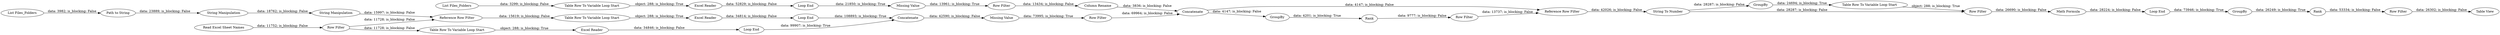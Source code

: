 digraph {
	"-8210018047608467414_7" [label="Table Row To Variable Loop Start"]
	"-8210018047608467414_62" [label=GroupBy]
	"-8210018047608467414_63" [label="Table Row To Variable Loop Start"]
	"-8210018047608467414_52" [label="Table Row To Variable Loop Start"]
	"-8210018047608467414_26" [label="Loop End"]
	"-8210018047608467414_17" [label="Table Row To Variable Loop Start"]
	"-8210018047608467414_56" [label=Concatenate]
	"-8210018047608467414_64" [label="Row Filter"]
	"-2822977843498072714_34" [label="Row Filter"]
	"-8210018047608467414_10" [label="Excel Reader"]
	"-8210018047608467414_59" [label="Row Filter"]
	"-8210018047608467414_61" [label="Reference Row Filter"]
	"-8210018047608467414_51" [label="Loop End"]
	"-3939572109016211736_34" [label="Row Filter"]
	"-3939572109016211736_32" [label="Missing Value"]
	"1114994997277305509_25" [label="String Manipulation"]
	"-8210018047608467414_28" [label="Reference Row Filter"]
	"-8210018047608467414_20" [label="Path to String"]
	"1114994997277305509_24" [label="String Manipulation"]
	"-8210018047608467414_68" [label=GroupBy]
	"-8210018047608467414_57" [label=GroupBy]
	"-8210018047608467414_58" [label=Rank]
	"-8210018047608467414_6" [label="Row Filter"]
	"-8210018047608467414_18" [label="Excel Reader"]
	"-8210018047608467414_11" [label="Loop End"]
	"-8210018047608467414_53" [label="Excel Reader"]
	"-2822977843498072714_32" [label="Missing Value"]
	"-8210018047608467414_55" [label="Column Rename"]
	"-8210018047608467414_69" [label="Row Filter"]
	"-8210018047608467414_70" [label="Table View"]
	"-8210018047608467414_5" [label="Read Excel Sheet Names"]
	"-8210018047608467414_4" [label="List Files_Folders"]
	"-8210018047608467414_66" [label="Loop End"]
	"-8210018047608467414_67" [label=Rank]
	"-8210018047608467414_19" [label="List Files_Folders"]
	"-8210018047608467414_31" [label=Concatenate]
	"-8210018047608467414_65" [label="Math Formula"]
	"-8210018047608467414_60" [label="String To Number"]
	"-8210018047608467414_7" -> "-8210018047608467414_10" [label="object: 288; is_blocking: True"]
	"-2822977843498072714_34" -> "-8210018047608467414_56" [label="data: 69964; is_blocking: False"]
	"-8210018047608467414_19" -> "-8210018047608467414_20" [label="data: 3982; is_blocking: False"]
	"-8210018047608467414_53" -> "-8210018047608467414_51" [label="data: 52829; is_blocking: False"]
	"-8210018047608467414_55" -> "-8210018047608467414_56" [label="data: 3836; is_blocking: False"]
	"-8210018047608467414_68" -> "-8210018047608467414_67" [label="data: 26249; is_blocking: True"]
	"-8210018047608467414_56" -> "-8210018047608467414_57" [label="data: 4147; is_blocking: False"]
	"-8210018047608467414_69" -> "-8210018047608467414_70" [label="data: 26302; is_blocking: False"]
	"-8210018047608467414_4" -> "-8210018047608467414_52" [label="data: 3299; is_blocking: False"]
	"-8210018047608467414_52" -> "-8210018047608467414_53" [label="object: 288; is_blocking: True"]
	"-8210018047608467414_60" -> "-8210018047608467414_64" [label="data: 28287; is_blocking: False"]
	"-8210018047608467414_66" -> "-8210018047608467414_68" [label="data: 73946; is_blocking: True"]
	"-8210018047608467414_26" -> "-8210018047608467414_31" [label="data: 108893; is_blocking: True"]
	"-8210018047608467414_67" -> "-8210018047608467414_69" [label="data: 53334; is_blocking: False"]
	"-8210018047608467414_28" -> "-8210018047608467414_17" [label="data: 15619; is_blocking: False"]
	"-8210018047608467414_57" -> "-8210018047608467414_58" [label="data: 4201; is_blocking: True"]
	"-8210018047608467414_63" -> "-8210018047608467414_64" [label="object: 288; is_blocking: True"]
	"-8210018047608467414_6" -> "-8210018047608467414_28" [label="data: 11728; is_blocking: False"]
	"-8210018047608467414_51" -> "-3939572109016211736_32" [label="data: 21850; is_blocking: True"]
	"-8210018047608467414_17" -> "-8210018047608467414_18" [label="object: 288; is_blocking: True"]
	"1114994997277305509_24" -> "1114994997277305509_25" [label="data: 18762; is_blocking: False"]
	"-8210018047608467414_6" -> "-8210018047608467414_7" [label="data: 11728; is_blocking: False"]
	"-8210018047608467414_5" -> "-8210018047608467414_6" [label="data: 11752; is_blocking: False"]
	"-8210018047608467414_10" -> "-8210018047608467414_11" [label="data: 34846; is_blocking: False"]
	"-8210018047608467414_11" -> "-8210018047608467414_31" [label="data: 99907; is_blocking: True"]
	"-2822977843498072714_32" -> "-2822977843498072714_34" [label="data: 73995; is_blocking: True"]
	"-8210018047608467414_65" -> "-8210018047608467414_66" [label="data: 28224; is_blocking: False"]
	"-8210018047608467414_20" -> "1114994997277305509_24" [label="data: 23889; is_blocking: False"]
	"-8210018047608467414_62" -> "-8210018047608467414_63" [label="data: 24694; is_blocking: True"]
	"-8210018047608467414_59" -> "-8210018047608467414_61" [label="data: 13737; is_blocking: False"]
	"-8210018047608467414_18" -> "-8210018047608467414_26" [label="data: 34814; is_blocking: False"]
	"-3939572109016211736_34" -> "-8210018047608467414_55" [label="data: 13434; is_blocking: False"]
	"-8210018047608467414_61" -> "-8210018047608467414_60" [label="data: 42026; is_blocking: False"]
	"-3939572109016211736_32" -> "-3939572109016211736_34" [label="data: 13961; is_blocking: True"]
	"-8210018047608467414_56" -> "-8210018047608467414_61" [label="data: 4147; is_blocking: False"]
	"-8210018047608467414_58" -> "-8210018047608467414_59" [label="data: 9777; is_blocking: False"]
	"-8210018047608467414_64" -> "-8210018047608467414_65" [label="data: 26690; is_blocking: False"]
	"-8210018047608467414_31" -> "-2822977843498072714_32" [label="data: 42590; is_blocking: False"]
	"1114994997277305509_25" -> "-8210018047608467414_28" [label="data: 15997; is_blocking: False"]
	"-8210018047608467414_60" -> "-8210018047608467414_62" [label="data: 28287; is_blocking: False"]
	rankdir=LR
}
